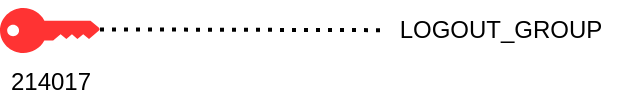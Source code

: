 <mxfile>
    <diagram id="RkylR-BtRV6f5jZkGm7x" name="Page-1">
        <mxGraphModel dx="1137" dy="1073" grid="1" gridSize="10" guides="1" tooltips="1" connect="1" arrows="1" fold="1" page="0" pageScale="1" pageWidth="850" pageHeight="1100" math="0" shadow="0">
            <root>
                <mxCell id="0"/>
                <mxCell id="1" parent="0"/>
                <mxCell id="6" style="edgeStyle=none;html=1;entryX=0.995;entryY=0.475;entryDx=0;entryDy=0;entryPerimeter=0;endArrow=none;endFill=0;dashed=1;dashPattern=1 2;strokeWidth=2;" edge="1" parent="1" source="4" target="5">
                    <mxGeometry relative="1" as="geometry"/>
                </mxCell>
                <mxCell id="4" value="LOGOUT_GROUP" style="text;html=1;align=center;verticalAlign=middle;resizable=0;points=[];autosize=1;strokeColor=none;fillColor=none;" vertex="1" parent="1">
                    <mxGeometry x="390" y="56.25" width="120" height="30" as="geometry"/>
                </mxCell>
                <mxCell id="5" value="214017" style="points=[[0,0.5,0],[0.24,0,0],[0.5,0.28,0],[0.995,0.475,0],[0.5,0.72,0],[0.24,1,0]];verticalLabelPosition=bottom;sketch=0;html=1;verticalAlign=top;aspect=fixed;align=center;pointerEvents=1;shape=mxgraph.cisco19.key;fillColor=#FF3333;strokeColor=none;" vertex="1" parent="1">
                    <mxGeometry x="200" y="60" width="50" height="22.5" as="geometry"/>
                </mxCell>
            </root>
        </mxGraphModel>
    </diagram>
</mxfile>